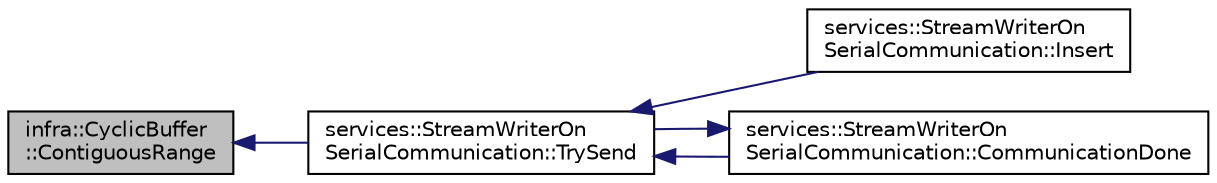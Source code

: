 digraph "infra::CyclicBuffer::ContiguousRange"
{
 // INTERACTIVE_SVG=YES
  edge [fontname="Helvetica",fontsize="10",labelfontname="Helvetica",labelfontsize="10"];
  node [fontname="Helvetica",fontsize="10",shape=record];
  rankdir="LR";
  Node6 [label="infra::CyclicBuffer\l::ContiguousRange",height=0.2,width=0.4,color="black", fillcolor="grey75", style="filled", fontcolor="black"];
  Node6 -> Node7 [dir="back",color="midnightblue",fontsize="10",style="solid",fontname="Helvetica"];
  Node7 [label="services::StreamWriterOn\lSerialCommunication::TrySend",height=0.2,width=0.4,color="black", fillcolor="white", style="filled",URL="$d6/d29/classservices_1_1_stream_writer_on_serial_communication.html#a22778223f311cb660e543fb0f9c0d597"];
  Node7 -> Node8 [dir="back",color="midnightblue",fontsize="10",style="solid",fontname="Helvetica"];
  Node8 [label="services::StreamWriterOn\lSerialCommunication::Insert",height=0.2,width=0.4,color="black", fillcolor="white", style="filled",URL="$d6/d29/classservices_1_1_stream_writer_on_serial_communication.html#afa93b38721aefc44d000b9222a91f771"];
  Node7 -> Node9 [dir="back",color="midnightblue",fontsize="10",style="solid",fontname="Helvetica"];
  Node9 [label="services::StreamWriterOn\lSerialCommunication::CommunicationDone",height=0.2,width=0.4,color="black", fillcolor="white", style="filled",URL="$d6/d29/classservices_1_1_stream_writer_on_serial_communication.html#a90ee2a769f1116cfcac275b69237551a"];
  Node9 -> Node7 [dir="back",color="midnightblue",fontsize="10",style="solid",fontname="Helvetica"];
}

